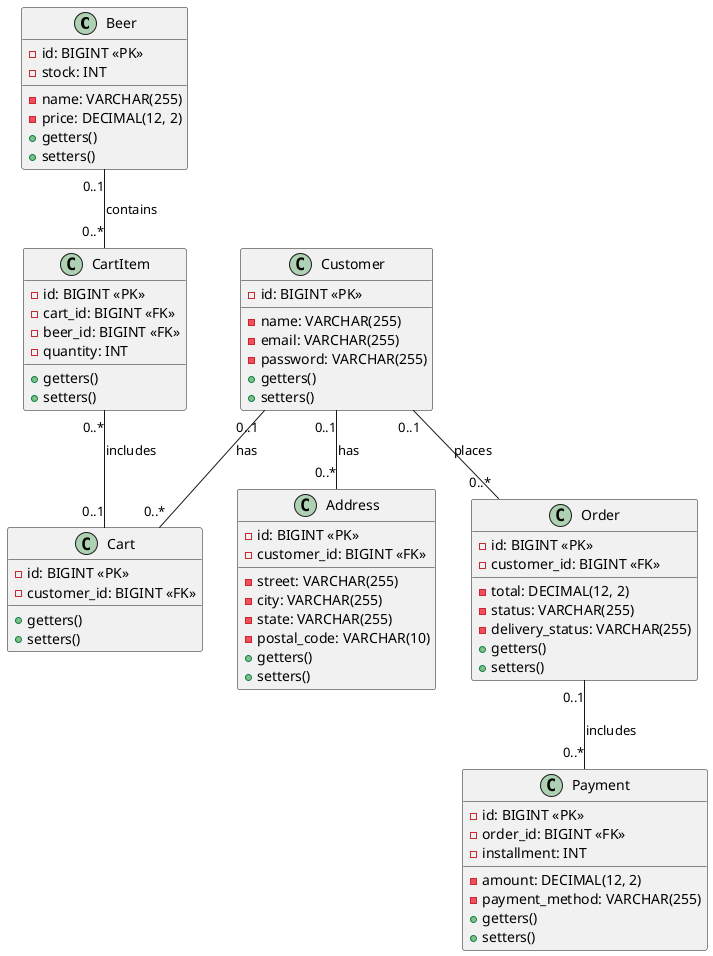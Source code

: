 @startuml
!define ENTITY class
!define PRIMARY_KEY <<PK>>
!define FOREIGN_KEY <<FK>>

ENTITY Beer {
  -id: BIGINT <<PK>>
  -name: VARCHAR(255)
  -price: DECIMAL(12, 2)
  -stock: INT
  +getters()
  +setters()
}

ENTITY Customer {
  -id: BIGINT <<PK>>
  -name: VARCHAR(255)
  -email: VARCHAR(255)
  -password: VARCHAR(255)
  +getters()
  +setters()
}

ENTITY Address {
  -id: BIGINT <<PK>>
  -customer_id: BIGINT <<FK>>
  -street: VARCHAR(255)
  -city: VARCHAR(255)
  -state: VARCHAR(255)
  -postal_code: VARCHAR(10)
  +getters()
  +setters()
}

ENTITY Cart {
  -id: BIGINT <<PK>>
  -customer_id: BIGINT <<FK>>
  +getters()
  +setters()
}

ENTITY CartItem {
  -id: BIGINT <<PK>>
  -cart_id: BIGINT <<FK>>
  -beer_id: BIGINT <<FK>>
  -quantity: INT
  +getters()
  +setters()
}

ENTITY Order {
  -id: BIGINT <<PK>>
  -customer_id: BIGINT <<FK>>
  -total: DECIMAL(12, 2)
  -status: VARCHAR(255)
  -delivery_status: VARCHAR(255)
  +getters()
  +setters()
}

ENTITY Payment {
  -id: BIGINT <<PK>>
  -order_id: BIGINT <<FK>>
  -amount: DECIMAL(12, 2)
  -payment_method: VARCHAR(255)
  -installment: INT
  +getters()
  +setters()
}

Beer "0..1" -- "0..*" CartItem : contains
CartItem "0..*" -- "0..1" Cart : includes
Customer "0..1" -- "0..*" Address : has
Customer "0..1" -- "0..*" Cart : has
Customer "0..1" -- "0..*" Order : places
Order "0..1" -- "0..*" Payment : includes

' beer contém muitos cart_item
' cart_item inclui muitos itens em cart
' customer tem muitos address
' customer tem muitos cart
' customer faz muitos order
' order inclui muitos payment
@enduml
